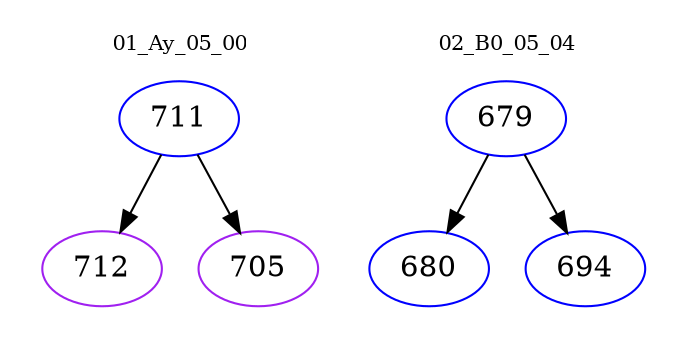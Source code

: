 digraph{
subgraph cluster_0 {
color = white
label = "01_Ay_05_00";
fontsize=10;
T0_711 [label="711", color="blue"]
T0_711 -> T0_712 [color="black"]
T0_712 [label="712", color="purple"]
T0_711 -> T0_705 [color="black"]
T0_705 [label="705", color="purple"]
}
subgraph cluster_1 {
color = white
label = "02_B0_05_04";
fontsize=10;
T1_679 [label="679", color="blue"]
T1_679 -> T1_680 [color="black"]
T1_680 [label="680", color="blue"]
T1_679 -> T1_694 [color="black"]
T1_694 [label="694", color="blue"]
}
}
